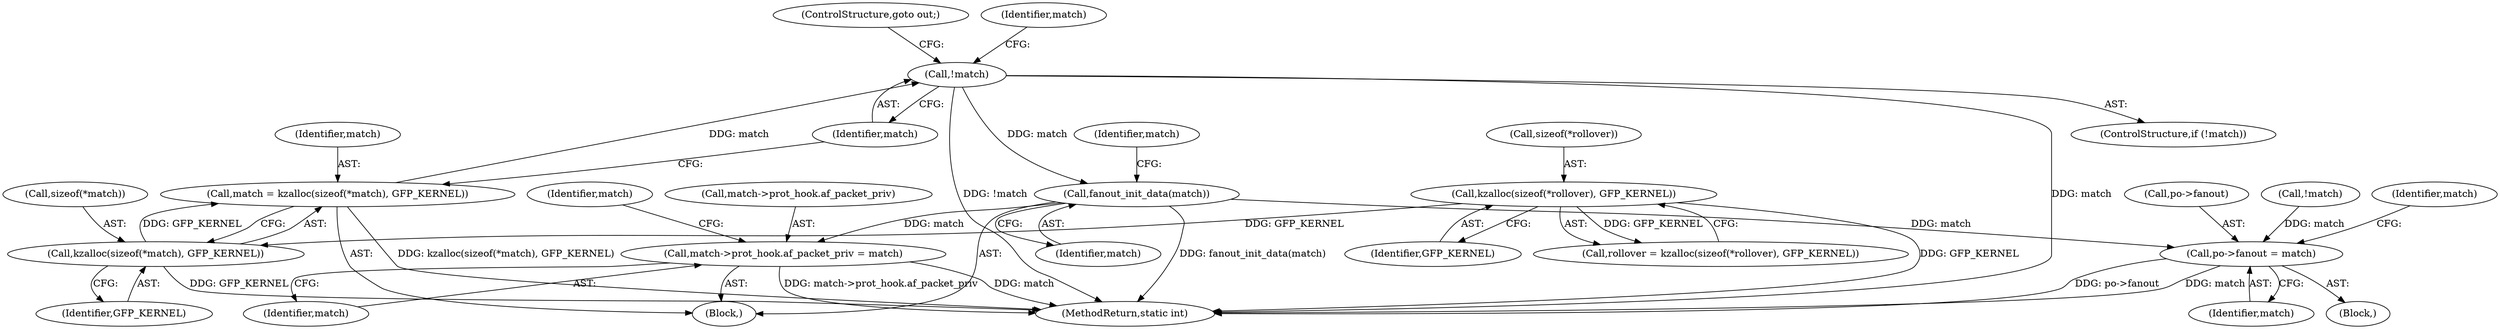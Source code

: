 digraph "0_linux_d199fab63c11998a602205f7ee7ff7c05c97164b@pointer" {
"1000274" [label="(Call,!match)"];
"1000266" [label="(Call,match = kzalloc(sizeof(*match), GFP_KERNEL))"];
"1000268" [label="(Call,kzalloc(sizeof(*match), GFP_KERNEL))"];
"1000189" [label="(Call,kzalloc(sizeof(*rollover), GFP_KERNEL))"];
"1000315" [label="(Call,fanout_init_data(match))"];
"1000346" [label="(Call,match->prot_hook.af_packet_priv = match)"];
"1000425" [label="(Call,po->fanout = match)"];
"1000347" [label="(Call,match->prot_hook.af_packet_priv)"];
"1000261" [label="(Block,)"];
"1000316" [label="(Identifier,match)"];
"1000419" [label="(Block,)"];
"1000433" [label="(Identifier,match)"];
"1000193" [label="(Identifier,GFP_KERNEL)"];
"1000273" [label="(ControlStructure,if (!match))"];
"1000268" [label="(Call,kzalloc(sizeof(*match), GFP_KERNEL))"];
"1000189" [label="(Call,kzalloc(sizeof(*rollover), GFP_KERNEL))"];
"1000276" [label="(ControlStructure,goto out;)"];
"1000269" [label="(Call,sizeof(*match))"];
"1000356" [label="(Identifier,match)"];
"1000266" [label="(Call,match = kzalloc(sizeof(*match), GFP_KERNEL))"];
"1000275" [label="(Identifier,match)"];
"1000272" [label="(Identifier,GFP_KERNEL)"];
"1000190" [label="(Call,sizeof(*rollover))"];
"1000429" [label="(Identifier,match)"];
"1000187" [label="(Call,rollover = kzalloc(sizeof(*rollover), GFP_KERNEL))"];
"1000267" [label="(Identifier,match)"];
"1000426" [label="(Call,po->fanout)"];
"1000352" [label="(Identifier,match)"];
"1000259" [label="(Call,!match)"];
"1000346" [label="(Call,match->prot_hook.af_packet_priv = match)"];
"1000315" [label="(Call,fanout_init_data(match))"];
"1000459" [label="(MethodReturn,static int)"];
"1000280" [label="(Identifier,match)"];
"1000320" [label="(Identifier,match)"];
"1000425" [label="(Call,po->fanout = match)"];
"1000274" [label="(Call,!match)"];
"1000274" -> "1000273"  [label="AST: "];
"1000274" -> "1000275"  [label="CFG: "];
"1000275" -> "1000274"  [label="AST: "];
"1000276" -> "1000274"  [label="CFG: "];
"1000280" -> "1000274"  [label="CFG: "];
"1000274" -> "1000459"  [label="DDG: match"];
"1000274" -> "1000459"  [label="DDG: !match"];
"1000266" -> "1000274"  [label="DDG: match"];
"1000274" -> "1000315"  [label="DDG: match"];
"1000266" -> "1000261"  [label="AST: "];
"1000266" -> "1000268"  [label="CFG: "];
"1000267" -> "1000266"  [label="AST: "];
"1000268" -> "1000266"  [label="AST: "];
"1000275" -> "1000266"  [label="CFG: "];
"1000266" -> "1000459"  [label="DDG: kzalloc(sizeof(*match), GFP_KERNEL)"];
"1000268" -> "1000266"  [label="DDG: GFP_KERNEL"];
"1000268" -> "1000272"  [label="CFG: "];
"1000269" -> "1000268"  [label="AST: "];
"1000272" -> "1000268"  [label="AST: "];
"1000268" -> "1000459"  [label="DDG: GFP_KERNEL"];
"1000189" -> "1000268"  [label="DDG: GFP_KERNEL"];
"1000189" -> "1000187"  [label="AST: "];
"1000189" -> "1000193"  [label="CFG: "];
"1000190" -> "1000189"  [label="AST: "];
"1000193" -> "1000189"  [label="AST: "];
"1000187" -> "1000189"  [label="CFG: "];
"1000189" -> "1000459"  [label="DDG: GFP_KERNEL"];
"1000189" -> "1000187"  [label="DDG: GFP_KERNEL"];
"1000315" -> "1000261"  [label="AST: "];
"1000315" -> "1000316"  [label="CFG: "];
"1000316" -> "1000315"  [label="AST: "];
"1000320" -> "1000315"  [label="CFG: "];
"1000315" -> "1000459"  [label="DDG: fanout_init_data(match)"];
"1000315" -> "1000346"  [label="DDG: match"];
"1000315" -> "1000425"  [label="DDG: match"];
"1000346" -> "1000261"  [label="AST: "];
"1000346" -> "1000352"  [label="CFG: "];
"1000347" -> "1000346"  [label="AST: "];
"1000352" -> "1000346"  [label="AST: "];
"1000356" -> "1000346"  [label="CFG: "];
"1000346" -> "1000459"  [label="DDG: match->prot_hook.af_packet_priv"];
"1000346" -> "1000459"  [label="DDG: match"];
"1000425" -> "1000419"  [label="AST: "];
"1000425" -> "1000429"  [label="CFG: "];
"1000426" -> "1000425"  [label="AST: "];
"1000429" -> "1000425"  [label="AST: "];
"1000433" -> "1000425"  [label="CFG: "];
"1000425" -> "1000459"  [label="DDG: po->fanout"];
"1000425" -> "1000459"  [label="DDG: match"];
"1000259" -> "1000425"  [label="DDG: match"];
}
